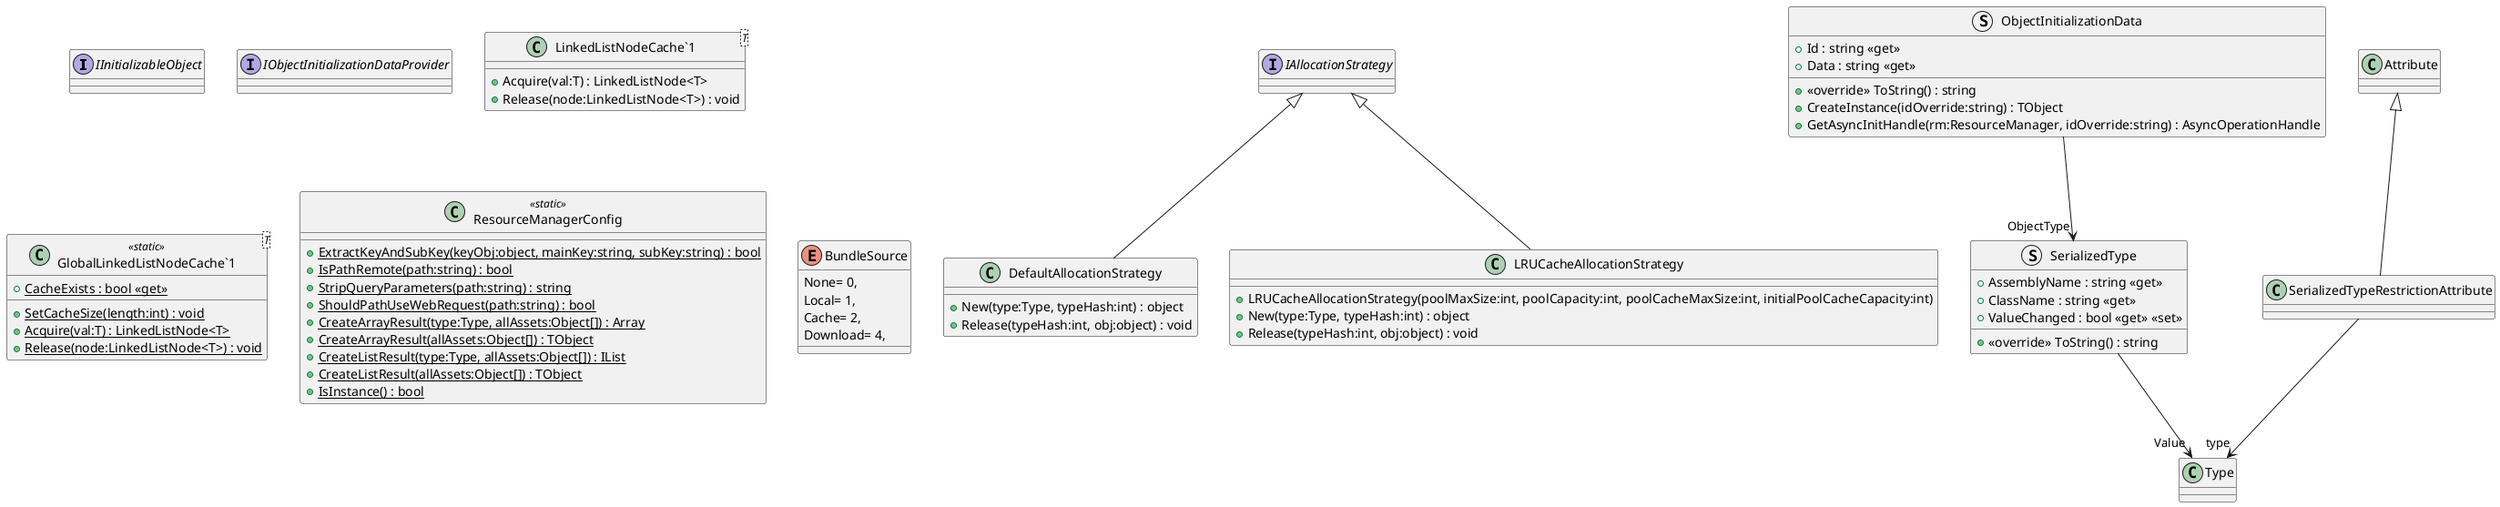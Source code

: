 @startuml
interface IInitializableObject {
}
interface IObjectInitializationDataProvider {
}
interface IAllocationStrategy {
}
class DefaultAllocationStrategy {
    + New(type:Type, typeHash:int) : object
    + Release(typeHash:int, obj:object) : void
}
class LRUCacheAllocationStrategy {
    + LRUCacheAllocationStrategy(poolMaxSize:int, poolCapacity:int, poolCacheMaxSize:int, initialPoolCacheCapacity:int)
    + New(type:Type, typeHash:int) : object
    + Release(typeHash:int, obj:object) : void
}
class SerializedTypeRestrictionAttribute {
}
class "LinkedListNodeCache`1"<T> {
    + Acquire(val:T) : LinkedListNode<T>
    + Release(node:LinkedListNode<T>) : void
}
class "GlobalLinkedListNodeCache`1"<T> <<static>> {
    + {static} CacheExists : bool <<get>>
    + {static} SetCacheSize(length:int) : void
    + {static} Acquire(val:T) : LinkedListNode<T>
    + {static} Release(node:LinkedListNode<T>) : void
}
struct SerializedType {
    + AssemblyName : string <<get>>
    + ClassName : string <<get>>
    + <<override>> ToString() : string
    + ValueChanged : bool <<get>> <<set>>
}
struct ObjectInitializationData {
    + Id : string <<get>>
    + Data : string <<get>>
    + <<override>> ToString() : string
    + CreateInstance(idOverride:string) : TObject
    + GetAsyncInitHandle(rm:ResourceManager, idOverride:string) : AsyncOperationHandle
}
class ResourceManagerConfig <<static>> {
    + {static} ExtractKeyAndSubKey(keyObj:object, mainKey:string, subKey:string) : bool
    + {static} IsPathRemote(path:string) : bool
    + {static} StripQueryParameters(path:string) : string
    + {static} ShouldPathUseWebRequest(path:string) : bool
    + {static} CreateArrayResult(type:Type, allAssets:Object[]) : Array
    + {static} CreateArrayResult(allAssets:Object[]) : TObject
    + {static} CreateListResult(type:Type, allAssets:Object[]) : IList
    + {static} CreateListResult(allAssets:Object[]) : TObject
    + {static} IsInstance() : bool
}
enum BundleSource {
    None= 0,
    Local= 1,
    Cache= 2,
    Download= 4,
}
IAllocationStrategy <|-- DefaultAllocationStrategy
IAllocationStrategy <|-- LRUCacheAllocationStrategy
Attribute <|-- SerializedTypeRestrictionAttribute
SerializedTypeRestrictionAttribute --> "type" Type
SerializedType --> "Value" Type
ObjectInitializationData --> "ObjectType" SerializedType
@enduml
